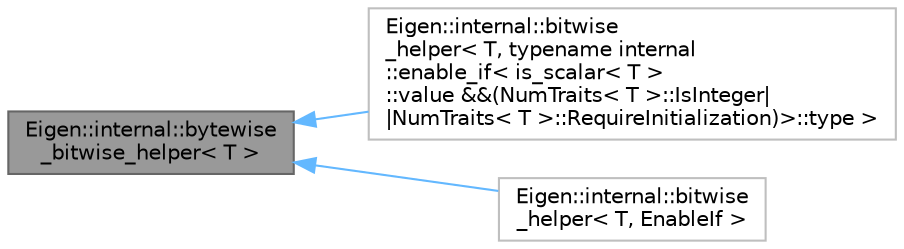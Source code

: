 digraph "Eigen::internal::bytewise_bitwise_helper&lt; T &gt;"
{
 // LATEX_PDF_SIZE
  bgcolor="transparent";
  edge [fontname=Helvetica,fontsize=10,labelfontname=Helvetica,labelfontsize=10];
  node [fontname=Helvetica,fontsize=10,shape=box,height=0.2,width=0.4];
  rankdir="LR";
  Node1 [id="Node000001",label="Eigen::internal::bytewise\l_bitwise_helper\< T \>",height=0.2,width=0.4,color="gray40", fillcolor="grey60", style="filled", fontcolor="black",tooltip=" "];
  Node1 -> Node2 [id="edge3_Node000001_Node000002",dir="back",color="steelblue1",style="solid",tooltip=" "];
  Node2 [id="Node000002",label="Eigen::internal::bitwise\l_helper\< T, typename internal\l::enable_if\< is_scalar\< T \>\l::value &&(NumTraits\< T \>::IsInteger\|\l\|NumTraits\< T \>::RequireInitialization)\>::type \>",height=0.2,width=0.4,color="grey75", fillcolor="white", style="filled",URL="$structEigen_1_1internal_1_1bitwise__helper_3_01T_00_01typename_01internal_1_1enable__if_3_01is__abb5afd4fbdbf8610932118610389ee9.html",tooltip=" "];
  Node1 -> Node3 [id="edge4_Node000001_Node000003",dir="back",color="steelblue1",style="solid",tooltip=" "];
  Node3 [id="Node000003",label="Eigen::internal::bitwise\l_helper\< T, EnableIf \>",height=0.2,width=0.4,color="grey75", fillcolor="white", style="filled",URL="$structEigen_1_1internal_1_1bitwise__helper.html",tooltip=" "];
}
